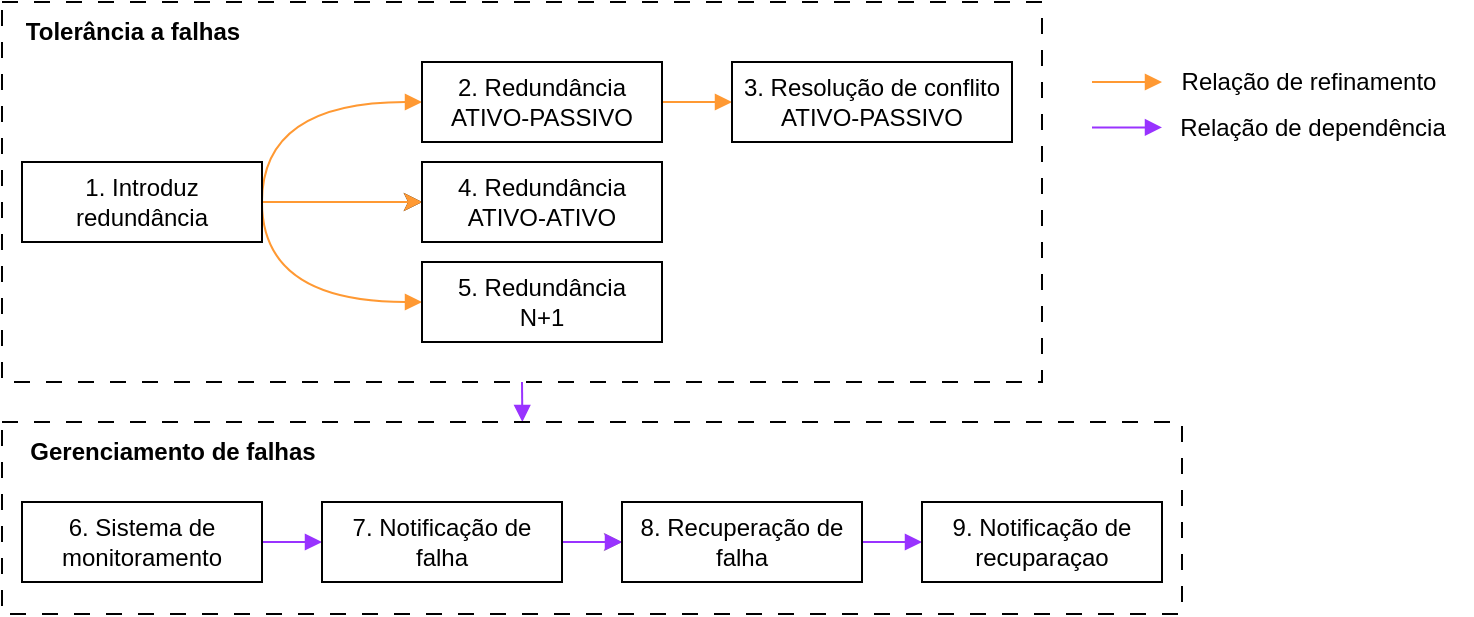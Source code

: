 <mxfile version="21.2.8" type="device" pages="2">
  <diagram name="v1.0" id="SAmoaWPbXUb8UbfGSD-U">
    <mxGraphModel dx="1285" dy="851" grid="1" gridSize="10" guides="1" tooltips="1" connect="1" arrows="1" fold="1" page="1" pageScale="1" pageWidth="1169" pageHeight="827" math="0" shadow="0">
      <root>
        <mxCell id="0" />
        <mxCell id="1" parent="0" />
        <mxCell id="vGH_PWz9Yk9LZnvL6LF5-47" style="edgeStyle=orthogonalEdgeStyle;rounded=0;orthogonalLoop=1;jettySize=auto;html=1;exitX=0.5;exitY=1;exitDx=0;exitDy=0;entryX=0.441;entryY=0;entryDx=0;entryDy=0;entryPerimeter=0;strokeColor=#9933FF;endArrow=block;endFill=1;" edge="1" parent="1" source="vGH_PWz9Yk9LZnvL6LF5-17" target="vGH_PWz9Yk9LZnvL6LF5-19">
          <mxGeometry relative="1" as="geometry" />
        </mxCell>
        <mxCell id="vGH_PWz9Yk9LZnvL6LF5-17" value="" style="rounded=0;whiteSpace=wrap;html=1;dashed=1;dashPattern=8 8;" vertex="1" parent="1">
          <mxGeometry x="110" y="120" width="520" height="190" as="geometry" />
        </mxCell>
        <mxCell id="vGH_PWz9Yk9LZnvL6LF5-5" value="" style="edgeStyle=orthogonalEdgeStyle;rounded=0;orthogonalLoop=1;jettySize=auto;html=1;" edge="1" parent="1" source="vGH_PWz9Yk9LZnvL6LF5-1" target="vGH_PWz9Yk9LZnvL6LF5-4">
          <mxGeometry relative="1" as="geometry" />
        </mxCell>
        <mxCell id="vGH_PWz9Yk9LZnvL6LF5-6" value="" style="edgeStyle=orthogonalEdgeStyle;rounded=0;orthogonalLoop=1;jettySize=auto;html=1;strokeColor=#FF9933;" edge="1" parent="1" source="vGH_PWz9Yk9LZnvL6LF5-1" target="vGH_PWz9Yk9LZnvL6LF5-4">
          <mxGeometry relative="1" as="geometry" />
        </mxCell>
        <mxCell id="vGH_PWz9Yk9LZnvL6LF5-22" style="edgeStyle=orthogonalEdgeStyle;orthogonalLoop=1;jettySize=auto;html=1;exitX=1;exitY=0.5;exitDx=0;exitDy=0;entryX=0;entryY=0.5;entryDx=0;entryDy=0;curved=1;fillColor=#ffe6cc;strokeColor=#FF9933;endArrow=block;endFill=1;" edge="1" parent="1" source="vGH_PWz9Yk9LZnvL6LF5-1" target="vGH_PWz9Yk9LZnvL6LF5-9">
          <mxGeometry relative="1" as="geometry">
            <Array as="points">
              <mxPoint x="240" y="270" />
            </Array>
          </mxGeometry>
        </mxCell>
        <mxCell id="vGH_PWz9Yk9LZnvL6LF5-23" style="edgeStyle=orthogonalEdgeStyle;orthogonalLoop=1;jettySize=auto;html=1;exitX=1;exitY=0.5;exitDx=0;exitDy=0;entryX=0;entryY=0.5;entryDx=0;entryDy=0;curved=1;fillColor=#ffe6cc;strokeColor=#FF9933;endArrow=block;endFill=1;" edge="1" parent="1" source="vGH_PWz9Yk9LZnvL6LF5-1" target="vGH_PWz9Yk9LZnvL6LF5-12">
          <mxGeometry relative="1" as="geometry">
            <Array as="points">
              <mxPoint x="240" y="170" />
            </Array>
          </mxGeometry>
        </mxCell>
        <mxCell id="vGH_PWz9Yk9LZnvL6LF5-1" value="1. Introduz redundância" style="rounded=0;whiteSpace=wrap;html=1;" vertex="1" parent="1">
          <mxGeometry x="120" y="200" width="120" height="40" as="geometry" />
        </mxCell>
        <mxCell id="vGH_PWz9Yk9LZnvL6LF5-4" value="4. Redundância &lt;br&gt;ATIVO-ATIVO" style="rounded=0;whiteSpace=wrap;html=1;" vertex="1" parent="1">
          <mxGeometry x="320" y="200" width="120" height="40" as="geometry" />
        </mxCell>
        <mxCell id="vGH_PWz9Yk9LZnvL6LF5-9" value="5. Redundância&lt;br&gt;N+1" style="rounded=0;whiteSpace=wrap;html=1;" vertex="1" parent="1">
          <mxGeometry x="320" y="250" width="120" height="40" as="geometry" />
        </mxCell>
        <mxCell id="vGH_PWz9Yk9LZnvL6LF5-16" value="" style="edgeStyle=orthogonalEdgeStyle;rounded=0;orthogonalLoop=1;jettySize=auto;html=1;fillColor=#ffe6cc;strokeColor=#FF9933;endArrow=block;endFill=1;" edge="1" parent="1" source="vGH_PWz9Yk9LZnvL6LF5-12" target="vGH_PWz9Yk9LZnvL6LF5-15">
          <mxGeometry relative="1" as="geometry" />
        </mxCell>
        <mxCell id="vGH_PWz9Yk9LZnvL6LF5-12" value="2. Redundância &lt;br&gt;ATIVO-PASSIVO" style="rounded=0;whiteSpace=wrap;html=1;" vertex="1" parent="1">
          <mxGeometry x="320" y="150" width="120" height="40" as="geometry" />
        </mxCell>
        <mxCell id="vGH_PWz9Yk9LZnvL6LF5-15" value="3. Resolução de conflito ATIVO-PASSIVO" style="rounded=0;whiteSpace=wrap;html=1;" vertex="1" parent="1">
          <mxGeometry x="475" y="150" width="140" height="40" as="geometry" />
        </mxCell>
        <mxCell id="vGH_PWz9Yk9LZnvL6LF5-18" value="&lt;b&gt;&lt;font style=&quot;font-size: 12px;&quot;&gt;Tolerância a falhas&lt;/font&gt;&lt;/b&gt;" style="text;html=1;align=center;verticalAlign=middle;resizable=0;points=[];autosize=1;strokeColor=none;fillColor=none;" vertex="1" parent="1">
          <mxGeometry x="110" y="120" width="130" height="30" as="geometry" />
        </mxCell>
        <mxCell id="vGH_PWz9Yk9LZnvL6LF5-19" value="" style="rounded=0;whiteSpace=wrap;html=1;dashed=1;dashPattern=8 8;" vertex="1" parent="1">
          <mxGeometry x="110" y="330" width="590" height="96" as="geometry" />
        </mxCell>
        <mxCell id="vGH_PWz9Yk9LZnvL6LF5-25" value="" style="edgeStyle=orthogonalEdgeStyle;rounded=0;orthogonalLoop=1;jettySize=auto;html=1;fillColor=#e1d5e7;strokeColor=#9933FF;endArrow=block;endFill=1;" edge="1" parent="1" source="vGH_PWz9Yk9LZnvL6LF5-20" target="vGH_PWz9Yk9LZnvL6LF5-24">
          <mxGeometry relative="1" as="geometry" />
        </mxCell>
        <mxCell id="vGH_PWz9Yk9LZnvL6LF5-20" value="6. Sistema de monitoramento" style="rounded=0;whiteSpace=wrap;html=1;" vertex="1" parent="1">
          <mxGeometry x="120" y="370" width="120" height="40" as="geometry" />
        </mxCell>
        <mxCell id="vGH_PWz9Yk9LZnvL6LF5-21" value="&lt;b&gt;&lt;font style=&quot;font-size: 12px;&quot;&gt;Gerenciamento de falhas&lt;/font&gt;&lt;/b&gt;" style="text;html=1;align=center;verticalAlign=middle;resizable=0;points=[];autosize=1;strokeColor=none;fillColor=none;" vertex="1" parent="1">
          <mxGeometry x="110" y="330" width="170" height="30" as="geometry" />
        </mxCell>
        <mxCell id="vGH_PWz9Yk9LZnvL6LF5-29" value="" style="edgeStyle=orthogonalEdgeStyle;rounded=0;orthogonalLoop=1;jettySize=auto;html=1;fillColor=#e1d5e7;strokeColor=#9673a6;" edge="1" parent="1" source="vGH_PWz9Yk9LZnvL6LF5-24" target="vGH_PWz9Yk9LZnvL6LF5-28">
          <mxGeometry relative="1" as="geometry" />
        </mxCell>
        <mxCell id="vGH_PWz9Yk9LZnvL6LF5-43" value="" style="edgeStyle=orthogonalEdgeStyle;rounded=0;orthogonalLoop=1;jettySize=auto;html=1;strokeColor=#9933FF;endArrow=block;endFill=1;" edge="1" parent="1" source="vGH_PWz9Yk9LZnvL6LF5-24" target="vGH_PWz9Yk9LZnvL6LF5-28">
          <mxGeometry relative="1" as="geometry" />
        </mxCell>
        <mxCell id="vGH_PWz9Yk9LZnvL6LF5-24" value="7. Notificação de falha" style="rounded=0;whiteSpace=wrap;html=1;" vertex="1" parent="1">
          <mxGeometry x="270" y="370" width="120" height="40" as="geometry" />
        </mxCell>
        <mxCell id="vGH_PWz9Yk9LZnvL6LF5-31" value="" style="edgeStyle=orthogonalEdgeStyle;rounded=0;orthogonalLoop=1;jettySize=auto;html=1;fillColor=#e1d5e7;strokeColor=#9933FF;endArrow=block;endFill=1;" edge="1" parent="1" source="vGH_PWz9Yk9LZnvL6LF5-28" target="vGH_PWz9Yk9LZnvL6LF5-30">
          <mxGeometry relative="1" as="geometry" />
        </mxCell>
        <mxCell id="vGH_PWz9Yk9LZnvL6LF5-28" value="8. Recuperação de falha" style="rounded=0;whiteSpace=wrap;html=1;" vertex="1" parent="1">
          <mxGeometry x="420" y="370" width="120" height="40" as="geometry" />
        </mxCell>
        <mxCell id="vGH_PWz9Yk9LZnvL6LF5-30" value="9. Notificação de recuparaçao" style="rounded=0;whiteSpace=wrap;html=1;" vertex="1" parent="1">
          <mxGeometry x="570" y="370" width="120" height="40" as="geometry" />
        </mxCell>
        <mxCell id="vGH_PWz9Yk9LZnvL6LF5-49" value="" style="edgeStyle=orthogonalEdgeStyle;rounded=0;orthogonalLoop=1;jettySize=auto;html=1;fillColor=#ffe6cc;strokeColor=#FF9933;endArrow=block;endFill=1;strokeWidth=1;" edge="1" parent="1">
          <mxGeometry relative="1" as="geometry">
            <mxPoint x="655" y="160" as="sourcePoint" />
            <mxPoint x="690" y="160" as="targetPoint" />
          </mxGeometry>
        </mxCell>
        <mxCell id="vGH_PWz9Yk9LZnvL6LF5-50" value="" style="edgeStyle=orthogonalEdgeStyle;rounded=0;orthogonalLoop=1;jettySize=auto;html=1;fillColor=#ffe6cc;strokeColor=#9933FF;endArrow=block;endFill=1;strokeWidth=1;" edge="1" parent="1">
          <mxGeometry relative="1" as="geometry">
            <mxPoint x="655" y="182.69" as="sourcePoint" />
            <mxPoint x="690" y="182.69" as="targetPoint" />
          </mxGeometry>
        </mxCell>
        <mxCell id="vGH_PWz9Yk9LZnvL6LF5-52" value="&lt;font style=&quot;font-size: 12px;&quot;&gt;Relação de refinamento&lt;/font&gt;" style="text;html=1;align=center;verticalAlign=middle;resizable=0;points=[];autosize=1;strokeColor=none;fillColor=none;" vertex="1" parent="1">
          <mxGeometry x="688" y="145" width="150" height="30" as="geometry" />
        </mxCell>
        <mxCell id="vGH_PWz9Yk9LZnvL6LF5-53" value="&lt;span style=&quot;font-weight: normal;&quot;&gt;&lt;font style=&quot;font-size: 12px;&quot;&gt;Relação de dependência&lt;/font&gt;&lt;/span&gt;" style="text;html=1;align=center;verticalAlign=middle;resizable=0;points=[];autosize=1;strokeColor=none;fillColor=none;fontStyle=1" vertex="1" parent="1">
          <mxGeometry x="685" y="168" width="160" height="30" as="geometry" />
        </mxCell>
      </root>
    </mxGraphModel>
  </diagram>
  <diagram name="v2.0" id="TvZ2dCw-oepscxWSGg8G">
    <mxGraphModel dx="759" dy="503" grid="1" gridSize="10" guides="1" tooltips="1" connect="1" arrows="1" fold="1" page="1" pageScale="1" pageWidth="1169" pageHeight="827" math="0" shadow="0">
      <root>
        <mxCell id="1KT5t38OPZl40XDkM7MX-0" />
        <mxCell id="1KT5t38OPZl40XDkM7MX-1" parent="1KT5t38OPZl40XDkM7MX-0" />
        <mxCell id="FwbIEaeoKwQ5SccEVN3o-12" value="" style="rounded=0;whiteSpace=wrap;html=1;sketch=1;curveFitting=1;jiggle=2;fillColor=#f5f5f5;fontColor=#333333;strokeColor=#666666;" vertex="1" parent="1KT5t38OPZl40XDkM7MX-1">
          <mxGeometry x="630" y="40" width="170" height="290" as="geometry" />
        </mxCell>
        <mxCell id="FwbIEaeoKwQ5SccEVN3o-15" style="edgeStyle=orthogonalEdgeStyle;rounded=0;orthogonalLoop=1;jettySize=auto;html=1;exitX=1;exitY=0.25;exitDx=0;exitDy=0;entryX=-0.004;entryY=0.201;entryDx=0;entryDy=0;entryPerimeter=0;endArrow=block;endFill=1;" edge="1" parent="1KT5t38OPZl40XDkM7MX-1">
          <mxGeometry relative="1" as="geometry">
            <mxPoint x="612.0" y="97.5" as="sourcePoint" />
            <mxPoint x="631.32" y="98.29" as="targetPoint" />
          </mxGeometry>
        </mxCell>
        <mxCell id="FwbIEaeoKwQ5SccEVN3o-11" value="" style="rounded=0;whiteSpace=wrap;html=1;fillColor=#f5f5f5;fontColor=#333333;strokeColor=#666666;sketch=1;curveFitting=1;jiggle=2;" vertex="1" parent="1KT5t38OPZl40XDkM7MX-1">
          <mxGeometry x="120" y="40" width="490" height="230" as="geometry" />
        </mxCell>
        <mxCell id="FwbIEaeoKwQ5SccEVN3o-2" style="edgeStyle=orthogonalEdgeStyle;rounded=0;orthogonalLoop=1;jettySize=auto;html=1;exitX=0.5;exitY=1;exitDx=0;exitDy=0;entryX=0.5;entryY=0;entryDx=0;entryDy=0;" edge="1" parent="1KT5t38OPZl40XDkM7MX-1" source="1KT5t38OPZl40XDkM7MX-8" target="1KT5t38OPZl40XDkM7MX-9">
          <mxGeometry relative="1" as="geometry" />
        </mxCell>
        <mxCell id="FwbIEaeoKwQ5SccEVN3o-4" style="edgeStyle=orthogonalEdgeStyle;rounded=0;orthogonalLoop=1;jettySize=auto;html=1;exitX=0;exitY=0.5;exitDx=0;exitDy=0;entryX=0.5;entryY=0;entryDx=0;entryDy=0;" edge="1" parent="1KT5t38OPZl40XDkM7MX-1" source="1KT5t38OPZl40XDkM7MX-8" target="1KT5t38OPZl40XDkM7MX-12">
          <mxGeometry relative="1" as="geometry" />
        </mxCell>
        <mxCell id="FwbIEaeoKwQ5SccEVN3o-5" style="edgeStyle=orthogonalEdgeStyle;rounded=0;orthogonalLoop=1;jettySize=auto;html=1;exitX=1;exitY=0.5;exitDx=0;exitDy=0;" edge="1" parent="1KT5t38OPZl40XDkM7MX-1" source="1KT5t38OPZl40XDkM7MX-8" target="1KT5t38OPZl40XDkM7MX-13">
          <mxGeometry relative="1" as="geometry" />
        </mxCell>
        <mxCell id="1KT5t38OPZl40XDkM7MX-8" value="1. Introduz redundância" style="rounded=0;whiteSpace=wrap;html=1;glass=0;shadow=0;sketch=1;curveFitting=1;jiggle=2;" vertex="1" parent="1KT5t38OPZl40XDkM7MX-1">
          <mxGeometry x="303" y="90" width="140" height="40" as="geometry" />
        </mxCell>
        <mxCell id="1KT5t38OPZl40XDkM7MX-9" value="4. Redundância &lt;br&gt;ATIVO-ATIVO" style="rounded=0;whiteSpace=wrap;html=1;glass=0;sketch=1;curveFitting=1;jiggle=2;shadow=0;" vertex="1" parent="1KT5t38OPZl40XDkM7MX-1">
          <mxGeometry x="303" y="150" width="140" height="40" as="geometry" />
        </mxCell>
        <mxCell id="1KT5t38OPZl40XDkM7MX-10" value="5. Redundância&lt;br&gt;N+1" style="rounded=0;whiteSpace=wrap;html=1;glass=0;sketch=1;curveFitting=1;jiggle=2;shadow=0;" vertex="1" parent="1KT5t38OPZl40XDkM7MX-1">
          <mxGeometry x="143" y="210" width="150" height="40" as="geometry" />
        </mxCell>
        <mxCell id="FwbIEaeoKwQ5SccEVN3o-7" style="edgeStyle=orthogonalEdgeStyle;rounded=0;orthogonalLoop=1;jettySize=auto;html=1;exitX=0.5;exitY=1;exitDx=0;exitDy=0;entryX=0.5;entryY=0;entryDx=0;entryDy=0;" edge="1" parent="1KT5t38OPZl40XDkM7MX-1" source="1KT5t38OPZl40XDkM7MX-12" target="1KT5t38OPZl40XDkM7MX-10">
          <mxGeometry relative="1" as="geometry" />
        </mxCell>
        <mxCell id="1KT5t38OPZl40XDkM7MX-12" value="2. Redundância ATIVO-PASSIVO" style="rounded=0;whiteSpace=wrap;html=1;glass=0;sketch=1;curveFitting=1;jiggle=2;shadow=0;" vertex="1" parent="1KT5t38OPZl40XDkM7MX-1">
          <mxGeometry x="143" y="150" width="150" height="40" as="geometry" />
        </mxCell>
        <mxCell id="1KT5t38OPZl40XDkM7MX-13" value="3. Resolução de conflito ATIVO-PASSIVO" style="rounded=0;whiteSpace=wrap;html=1;glass=0;sketch=1;curveFitting=1;jiggle=2;shadow=0;" vertex="1" parent="1KT5t38OPZl40XDkM7MX-1">
          <mxGeometry x="453" y="150" width="140" height="40" as="geometry" />
        </mxCell>
        <mxCell id="1KT5t38OPZl40XDkM7MX-14" value="&lt;b&gt;&lt;font style=&quot;font-size: 12px;&quot;&gt;Tolerância a falhas&lt;/font&gt;&lt;/b&gt;" style="text;html=1;align=center;verticalAlign=middle;resizable=0;points=[];autosize=1;strokeColor=none;fillColor=none;" vertex="1" parent="1KT5t38OPZl40XDkM7MX-1">
          <mxGeometry x="308" y="50" width="130" height="30" as="geometry" />
        </mxCell>
        <mxCell id="FwbIEaeoKwQ5SccEVN3o-8" style="edgeStyle=orthogonalEdgeStyle;rounded=0;orthogonalLoop=1;jettySize=auto;html=1;exitX=0.5;exitY=1;exitDx=0;exitDy=0;entryX=0.5;entryY=0;entryDx=0;entryDy=0;endArrow=block;endFill=1;" edge="1" parent="1KT5t38OPZl40XDkM7MX-1" source="1KT5t38OPZl40XDkM7MX-17" target="1KT5t38OPZl40XDkM7MX-21">
          <mxGeometry relative="1" as="geometry" />
        </mxCell>
        <mxCell id="1KT5t38OPZl40XDkM7MX-17" value="6. Sistema de monitoramento" style="rounded=0;whiteSpace=wrap;html=1;sketch=1;curveFitting=1;jiggle=2;" vertex="1" parent="1KT5t38OPZl40XDkM7MX-1">
          <mxGeometry x="655" y="90" width="120" height="40" as="geometry" />
        </mxCell>
        <mxCell id="1KT5t38OPZl40XDkM7MX-18" value="&lt;b&gt;&lt;font style=&quot;font-size: 12px;&quot;&gt;Gerenciamento de falhas&lt;/font&gt;&lt;/b&gt;" style="text;html=1;align=center;verticalAlign=middle;resizable=0;points=[];autosize=1;strokeColor=none;fillColor=none;" vertex="1" parent="1KT5t38OPZl40XDkM7MX-1">
          <mxGeometry x="630" y="50" width="170" height="30" as="geometry" />
        </mxCell>
        <mxCell id="FwbIEaeoKwQ5SccEVN3o-9" style="edgeStyle=orthogonalEdgeStyle;rounded=0;orthogonalLoop=1;jettySize=auto;html=1;exitX=0.5;exitY=1;exitDx=0;exitDy=0;entryX=0.5;entryY=0;entryDx=0;entryDy=0;endArrow=block;endFill=1;" edge="1" parent="1KT5t38OPZl40XDkM7MX-1" source="1KT5t38OPZl40XDkM7MX-21" target="1KT5t38OPZl40XDkM7MX-23">
          <mxGeometry relative="1" as="geometry" />
        </mxCell>
        <mxCell id="1KT5t38OPZl40XDkM7MX-21" value="7. Notificação de falha" style="rounded=0;whiteSpace=wrap;html=1;sketch=1;curveFitting=1;jiggle=2;" vertex="1" parent="1KT5t38OPZl40XDkM7MX-1">
          <mxGeometry x="655" y="150" width="120" height="40" as="geometry" />
        </mxCell>
        <mxCell id="FwbIEaeoKwQ5SccEVN3o-10" style="edgeStyle=orthogonalEdgeStyle;rounded=0;orthogonalLoop=1;jettySize=auto;html=1;exitX=0.5;exitY=1;exitDx=0;exitDy=0;entryX=0.5;entryY=0;entryDx=0;entryDy=0;endArrow=block;endFill=1;" edge="1" parent="1KT5t38OPZl40XDkM7MX-1" source="1KT5t38OPZl40XDkM7MX-23" target="1KT5t38OPZl40XDkM7MX-24">
          <mxGeometry relative="1" as="geometry" />
        </mxCell>
        <mxCell id="1KT5t38OPZl40XDkM7MX-23" value="8. Recuperação de falha" style="rounded=0;whiteSpace=wrap;html=1;sketch=1;curveFitting=1;jiggle=2;" vertex="1" parent="1KT5t38OPZl40XDkM7MX-1">
          <mxGeometry x="655" y="210" width="120" height="40" as="geometry" />
        </mxCell>
        <mxCell id="1KT5t38OPZl40XDkM7MX-24" value="9. Notificação de recuparaçao" style="rounded=0;whiteSpace=wrap;html=1;sketch=1;curveFitting=1;jiggle=2;" vertex="1" parent="1KT5t38OPZl40XDkM7MX-1">
          <mxGeometry x="655" y="273" width="120" height="40" as="geometry" />
        </mxCell>
        <mxCell id="1KT5t38OPZl40XDkM7MX-25" value="" style="edgeStyle=orthogonalEdgeStyle;rounded=0;orthogonalLoop=1;jettySize=auto;html=1;fillColor=#ffe6cc;strokeColor=#330000;endArrow=classic;endFill=1;strokeWidth=1;" edge="1" parent="1KT5t38OPZl40XDkM7MX-1">
          <mxGeometry relative="1" as="geometry">
            <mxPoint x="132" y="309.5" as="sourcePoint" />
            <mxPoint x="167" y="309.5" as="targetPoint" />
          </mxGeometry>
        </mxCell>
        <mxCell id="1KT5t38OPZl40XDkM7MX-26" value="" style="edgeStyle=orthogonalEdgeStyle;rounded=0;orthogonalLoop=1;jettySize=auto;html=1;fillColor=#ffe6cc;strokeColor=#330000;endArrow=block;endFill=1;strokeWidth=1;" edge="1" parent="1KT5t38OPZl40XDkM7MX-1">
          <mxGeometry relative="1" as="geometry">
            <mxPoint x="337" y="310.19" as="sourcePoint" />
            <mxPoint x="372" y="310.19" as="targetPoint" />
          </mxGeometry>
        </mxCell>
        <mxCell id="1KT5t38OPZl40XDkM7MX-27" value="&lt;font style=&quot;font-size: 12px;&quot;&gt;Relação de refinamento&lt;/font&gt;" style="text;html=1;align=center;verticalAlign=middle;resizable=0;points=[];autosize=1;strokeColor=none;fillColor=none;" vertex="1" parent="1KT5t38OPZl40XDkM7MX-1">
          <mxGeometry x="165" y="294.5" width="150" height="30" as="geometry" />
        </mxCell>
        <mxCell id="1KT5t38OPZl40XDkM7MX-28" value="&lt;span style=&quot;font-weight: normal;&quot;&gt;&lt;font style=&quot;font-size: 12px;&quot;&gt;Relação de dependência&lt;/font&gt;&lt;/span&gt;" style="text;html=1;align=center;verticalAlign=middle;resizable=0;points=[];autosize=1;strokeColor=none;fillColor=none;fontStyle=1" vertex="1" parent="1KT5t38OPZl40XDkM7MX-1">
          <mxGeometry x="367" y="295.5" width="160" height="30" as="geometry" />
        </mxCell>
      </root>
    </mxGraphModel>
  </diagram>
</mxfile>
